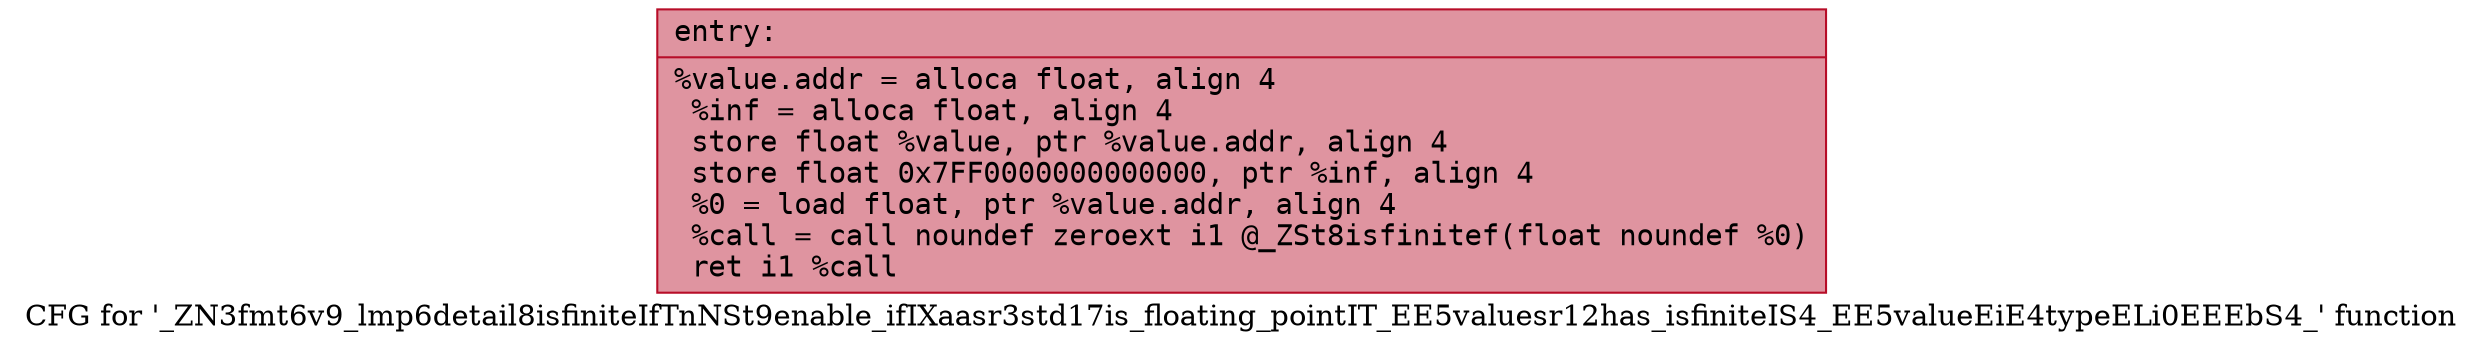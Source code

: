digraph "CFG for '_ZN3fmt6v9_lmp6detail8isfiniteIfTnNSt9enable_ifIXaasr3std17is_floating_pointIT_EE5valuesr12has_isfiniteIS4_EE5valueEiE4typeELi0EEEbS4_' function" {
	label="CFG for '_ZN3fmt6v9_lmp6detail8isfiniteIfTnNSt9enable_ifIXaasr3std17is_floating_pointIT_EE5valuesr12has_isfiniteIS4_EE5valueEiE4typeELi0EEEbS4_' function";

	Node0x55fec3650a90 [shape=record,color="#b70d28ff", style=filled, fillcolor="#b70d2870" fontname="Courier",label="{entry:\l|  %value.addr = alloca float, align 4\l  %inf = alloca float, align 4\l  store float %value, ptr %value.addr, align 4\l  store float 0x7FF0000000000000, ptr %inf, align 4\l  %0 = load float, ptr %value.addr, align 4\l  %call = call noundef zeroext i1 @_ZSt8isfinitef(float noundef %0)\l  ret i1 %call\l}"];
}
